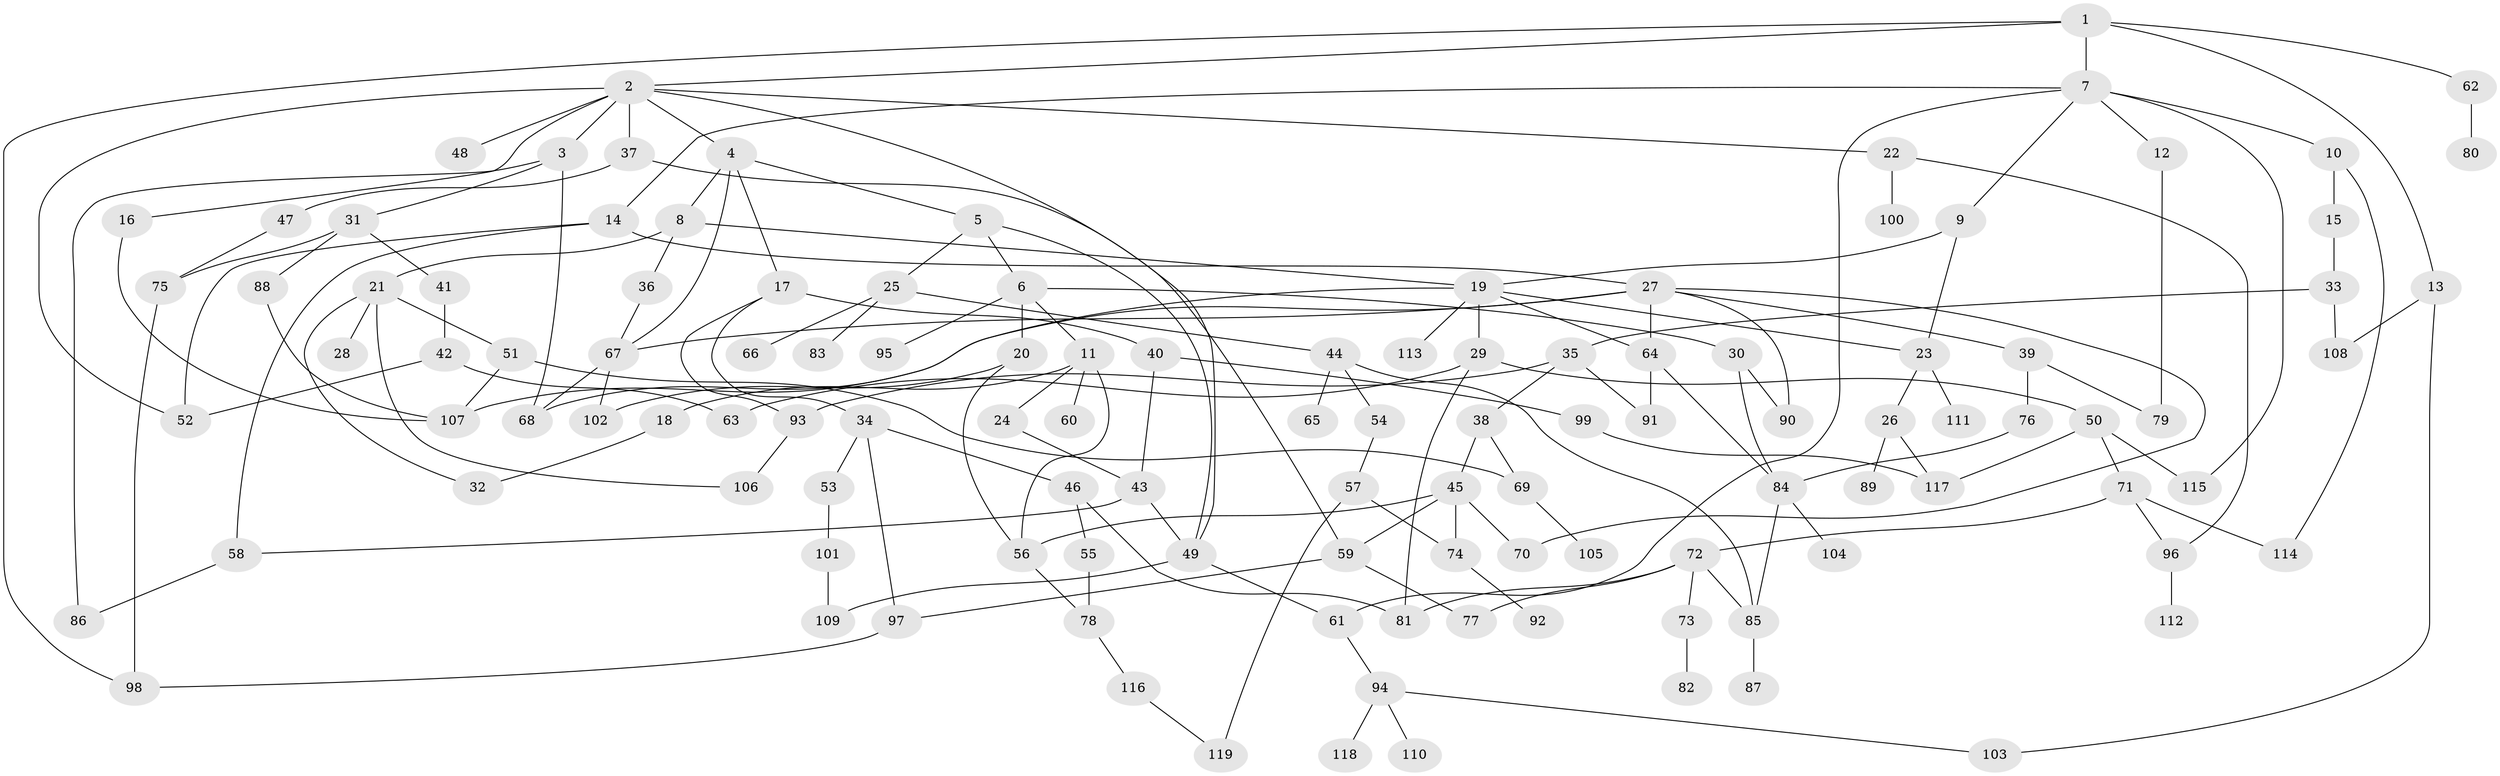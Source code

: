 // Generated by graph-tools (version 1.1) at 2025/40/03/09/25 04:40:56]
// undirected, 119 vertices, 171 edges
graph export_dot {
graph [start="1"]
  node [color=gray90,style=filled];
  1;
  2;
  3;
  4;
  5;
  6;
  7;
  8;
  9;
  10;
  11;
  12;
  13;
  14;
  15;
  16;
  17;
  18;
  19;
  20;
  21;
  22;
  23;
  24;
  25;
  26;
  27;
  28;
  29;
  30;
  31;
  32;
  33;
  34;
  35;
  36;
  37;
  38;
  39;
  40;
  41;
  42;
  43;
  44;
  45;
  46;
  47;
  48;
  49;
  50;
  51;
  52;
  53;
  54;
  55;
  56;
  57;
  58;
  59;
  60;
  61;
  62;
  63;
  64;
  65;
  66;
  67;
  68;
  69;
  70;
  71;
  72;
  73;
  74;
  75;
  76;
  77;
  78;
  79;
  80;
  81;
  82;
  83;
  84;
  85;
  86;
  87;
  88;
  89;
  90;
  91;
  92;
  93;
  94;
  95;
  96;
  97;
  98;
  99;
  100;
  101;
  102;
  103;
  104;
  105;
  106;
  107;
  108;
  109;
  110;
  111;
  112;
  113;
  114;
  115;
  116;
  117;
  118;
  119;
  1 -- 2;
  1 -- 7;
  1 -- 13;
  1 -- 62;
  1 -- 98;
  2 -- 3;
  2 -- 4;
  2 -- 16;
  2 -- 22;
  2 -- 37;
  2 -- 48;
  2 -- 52;
  2 -- 49;
  3 -- 31;
  3 -- 68;
  3 -- 86;
  4 -- 5;
  4 -- 8;
  4 -- 17;
  4 -- 67;
  5 -- 6;
  5 -- 25;
  5 -- 49;
  6 -- 11;
  6 -- 20;
  6 -- 30;
  6 -- 95;
  7 -- 9;
  7 -- 10;
  7 -- 12;
  7 -- 14;
  7 -- 115;
  7 -- 61;
  8 -- 19;
  8 -- 21;
  8 -- 36;
  9 -- 23;
  9 -- 19;
  10 -- 15;
  10 -- 114;
  11 -- 18;
  11 -- 24;
  11 -- 56;
  11 -- 60;
  12 -- 79;
  13 -- 108;
  13 -- 103;
  14 -- 27;
  14 -- 52;
  14 -- 58;
  15 -- 33;
  16 -- 107;
  17 -- 34;
  17 -- 40;
  17 -- 93;
  18 -- 32;
  19 -- 29;
  19 -- 64;
  19 -- 113;
  19 -- 68;
  19 -- 23;
  20 -- 102;
  20 -- 56;
  21 -- 28;
  21 -- 51;
  21 -- 106;
  21 -- 32;
  22 -- 96;
  22 -- 100;
  23 -- 26;
  23 -- 111;
  24 -- 43;
  25 -- 44;
  25 -- 66;
  25 -- 83;
  26 -- 89;
  26 -- 117;
  27 -- 39;
  27 -- 67;
  27 -- 107;
  27 -- 70;
  27 -- 90;
  27 -- 64;
  29 -- 50;
  29 -- 63;
  29 -- 81;
  30 -- 90;
  30 -- 84;
  31 -- 41;
  31 -- 88;
  31 -- 75;
  33 -- 35;
  33 -- 108;
  34 -- 46;
  34 -- 53;
  34 -- 97;
  35 -- 38;
  35 -- 91;
  35 -- 93;
  36 -- 67;
  37 -- 47;
  37 -- 59;
  38 -- 45;
  38 -- 69;
  39 -- 76;
  39 -- 79;
  40 -- 43;
  40 -- 99;
  41 -- 42;
  42 -- 52;
  42 -- 63;
  43 -- 58;
  43 -- 49;
  44 -- 54;
  44 -- 65;
  44 -- 85;
  45 -- 70;
  45 -- 56;
  45 -- 59;
  45 -- 74;
  46 -- 55;
  46 -- 81;
  47 -- 75;
  49 -- 61;
  49 -- 109;
  50 -- 71;
  50 -- 117;
  50 -- 115;
  51 -- 69;
  51 -- 107;
  53 -- 101;
  54 -- 57;
  55 -- 78;
  56 -- 78;
  57 -- 74;
  57 -- 119;
  58 -- 86;
  59 -- 77;
  59 -- 97;
  61 -- 94;
  62 -- 80;
  64 -- 84;
  64 -- 91;
  67 -- 102;
  67 -- 68;
  69 -- 105;
  71 -- 72;
  71 -- 114;
  71 -- 96;
  72 -- 73;
  72 -- 81;
  72 -- 85;
  72 -- 77;
  73 -- 82;
  74 -- 92;
  75 -- 98;
  76 -- 84;
  78 -- 116;
  84 -- 104;
  84 -- 85;
  85 -- 87;
  88 -- 107;
  93 -- 106;
  94 -- 103;
  94 -- 110;
  94 -- 118;
  96 -- 112;
  97 -- 98;
  99 -- 117;
  101 -- 109;
  116 -- 119;
}
